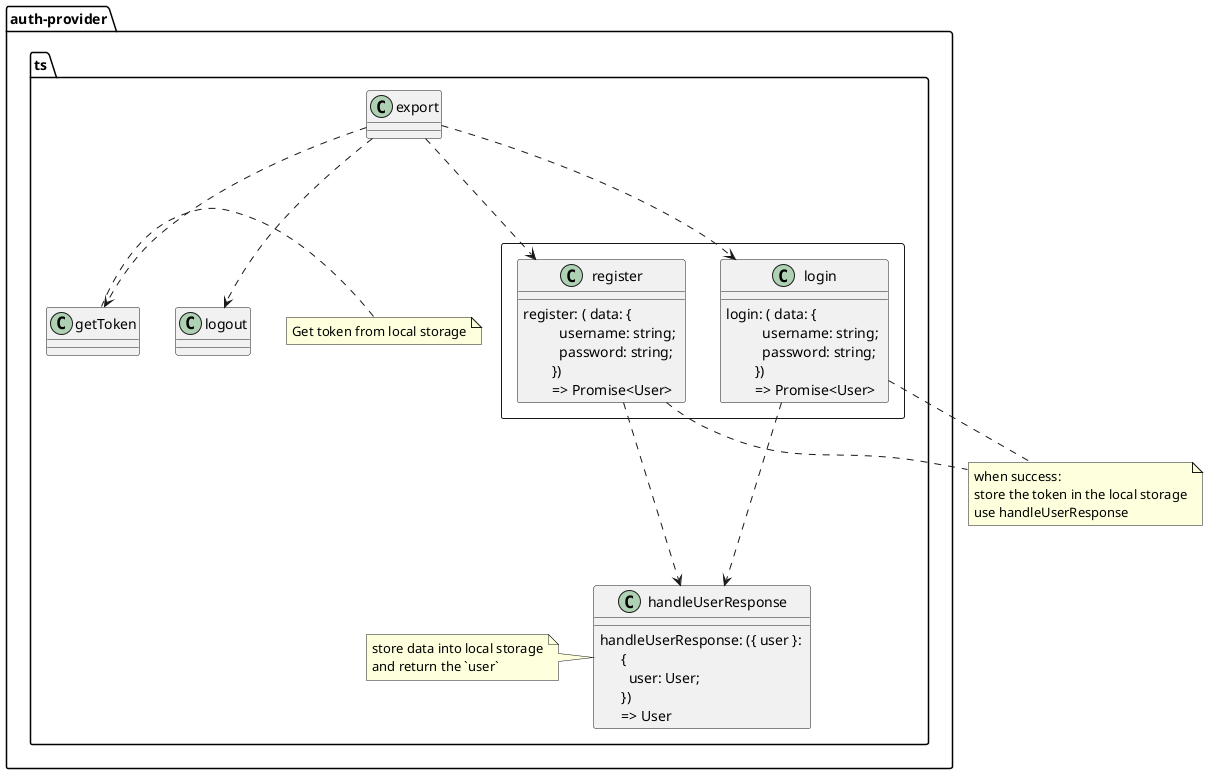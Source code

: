 @startuml
  
  package auth-provider.ts {
    class handleUserResponse{ 
      handleUserResponse: ({ user }: \n\
      { \n\
        user: User; \n\
      }) \n\
      => User
    }
    class logout {}
    class getToken{}
    note left
      Get token from local storage
    end note
    class export {}

    rectangle   {
      class register {
        register: ( data: { \n\
          username: string; \n\
          password: string; \n\
        })  \n\
        => Promise<User>
      }
      class login{
        login: ( data: { \n\
          username: string; \n\
          password: string; \n\
        })  \n\
        => Promise<User>
      }
    }
   

    
    


    login -.-> handleUserResponse
    register -.-> handleUserResponse


    export -.-> register
    export -.-> logout
    export -.-> login
    export -.-> getToken

    note left of handleUserResponse
      store data into local storage
      and return the `user`
    end note
  }

  note as noteLoginRegister
    when success: 
    store the token in the local storage
    use handleUserResponse
  end note
  login .. noteLoginRegister 
  register .. noteLoginRegister


@enduml